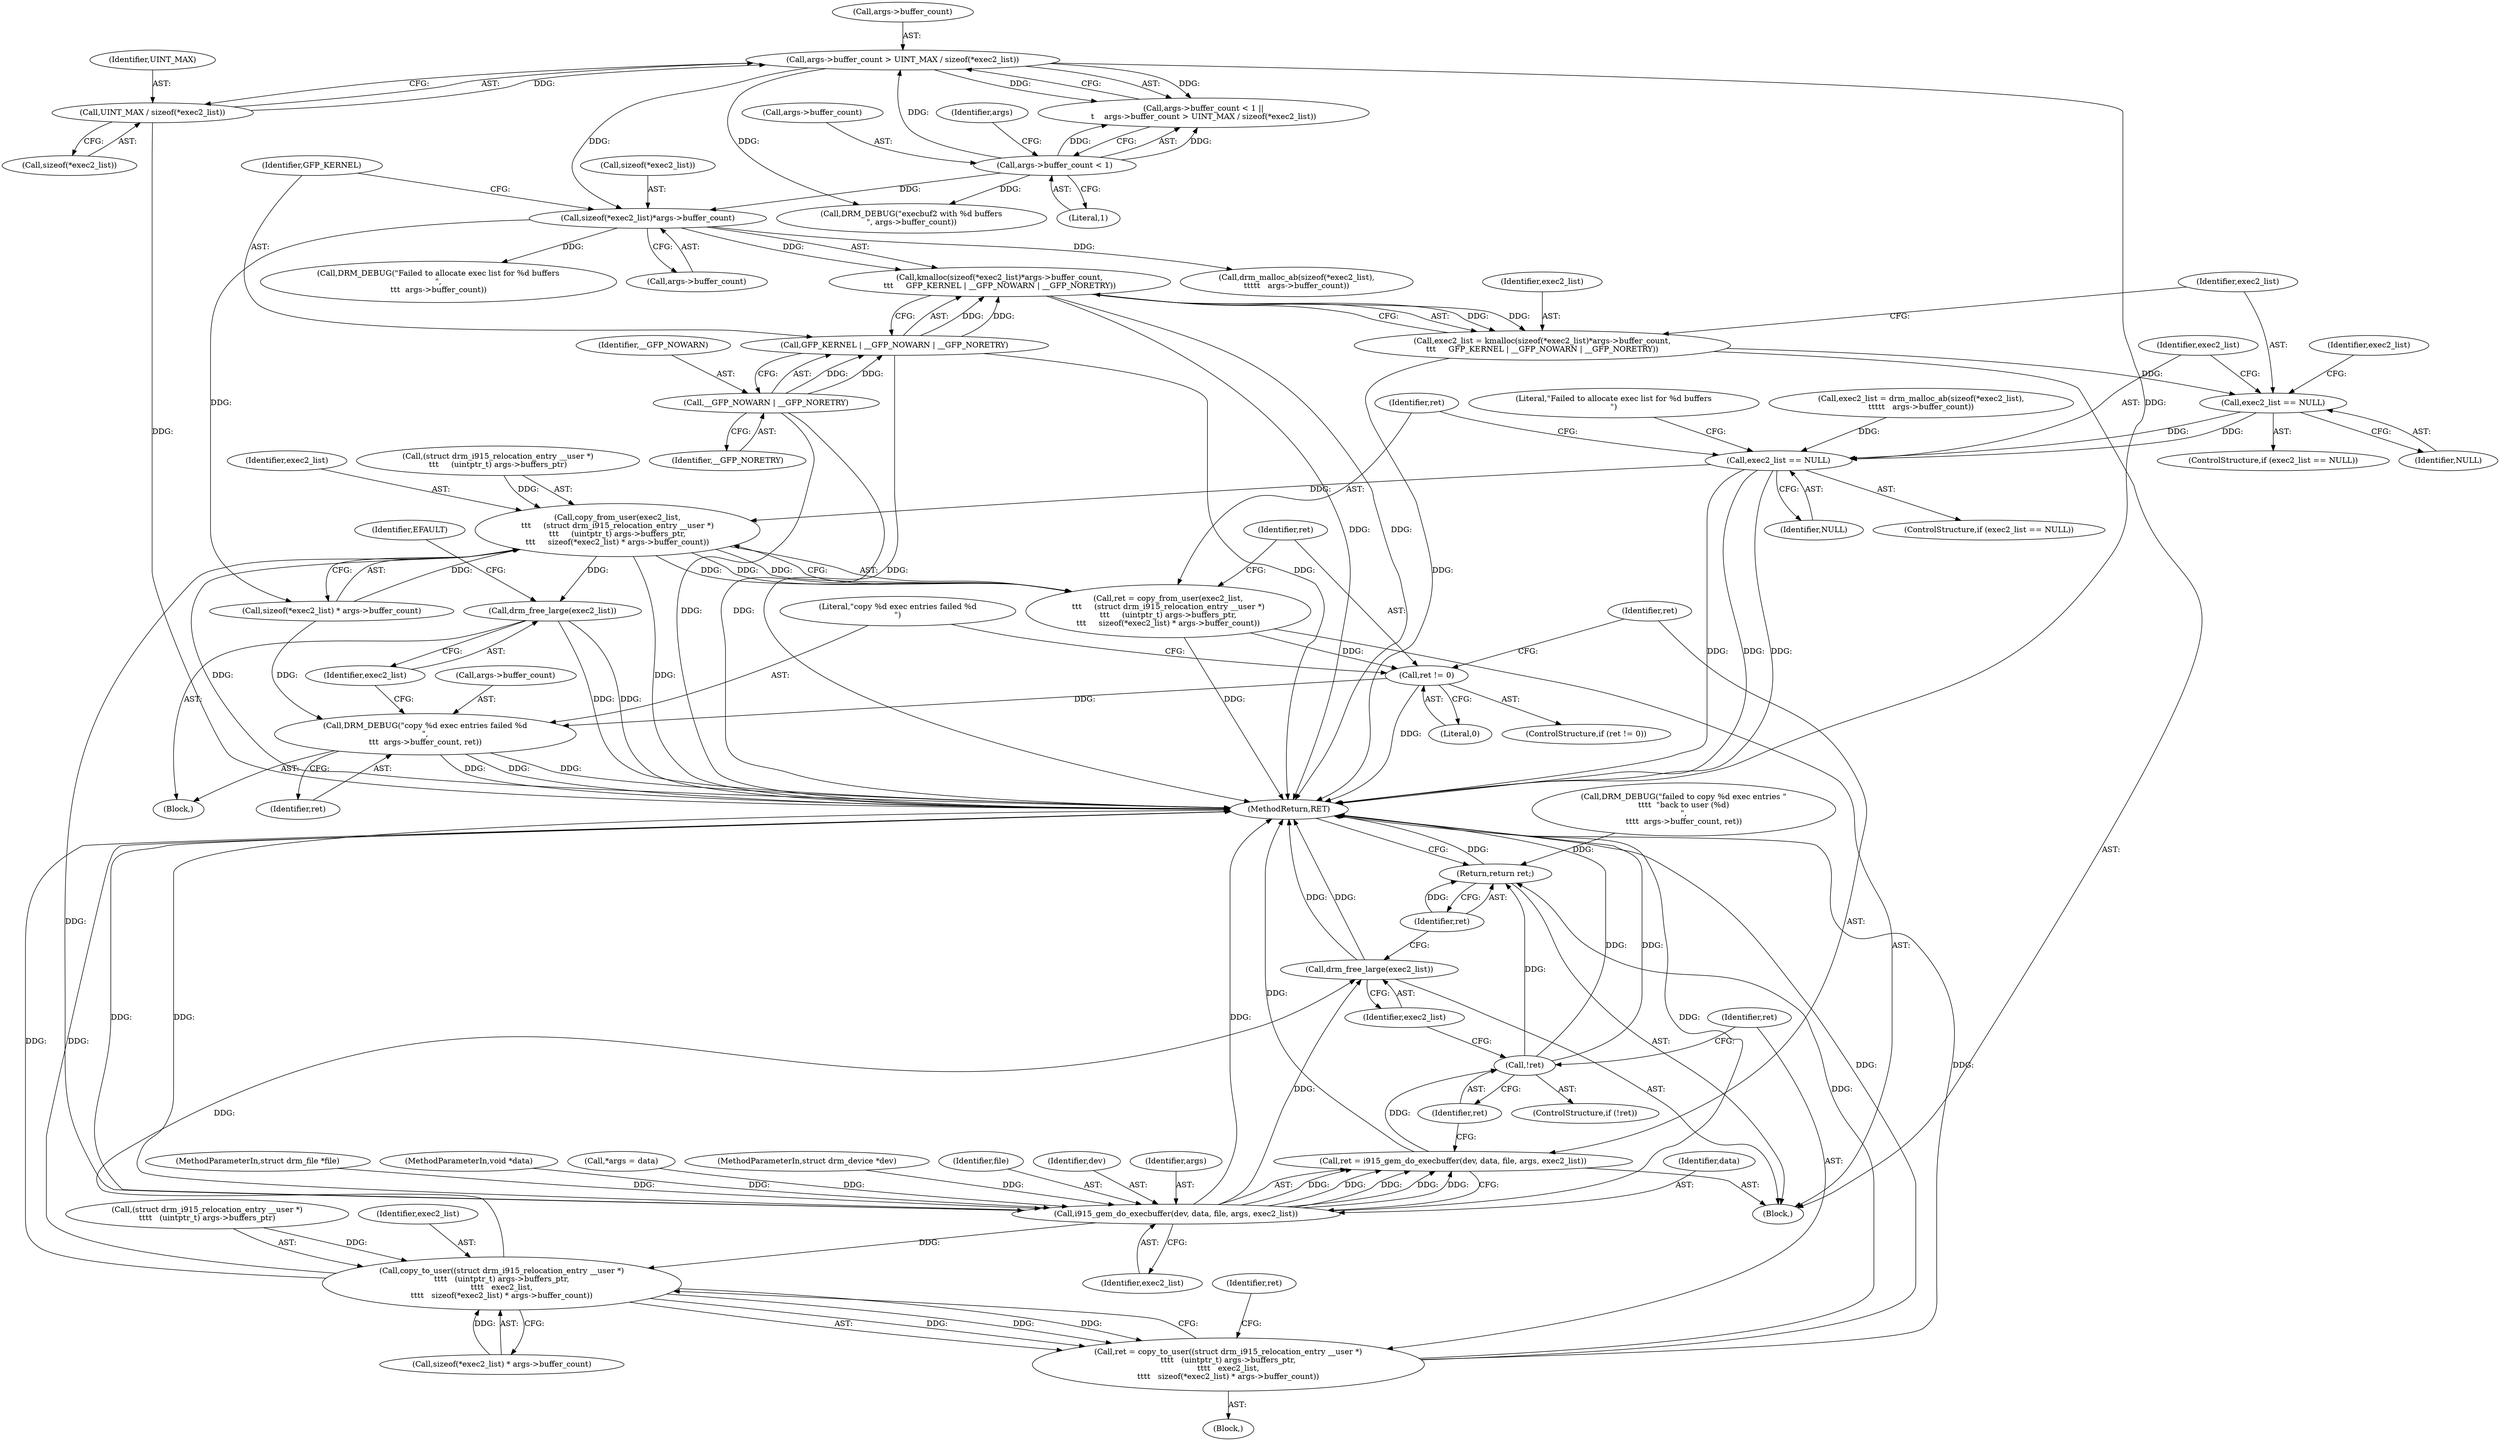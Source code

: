 digraph "0_linux_ed8cd3b2cd61004cab85380c52b1817aca1ca49b@API" {
"1000142" [label="(Call,kmalloc(sizeof(*exec2_list)*args->buffer_count,\n\t\t\t     GFP_KERNEL | __GFP_NOWARN | __GFP_NORETRY))"];
"1000143" [label="(Call,sizeof(*exec2_list)*args->buffer_count)"];
"1000122" [label="(Call,args->buffer_count > UINT_MAX / sizeof(*exec2_list))"];
"1000117" [label="(Call,args->buffer_count < 1)"];
"1000126" [label="(Call,UINT_MAX / sizeof(*exec2_list))"];
"1000150" [label="(Call,GFP_KERNEL | __GFP_NOWARN | __GFP_NORETRY)"];
"1000152" [label="(Call,__GFP_NOWARN | __GFP_NORETRY)"];
"1000140" [label="(Call,exec2_list = kmalloc(sizeof(*exec2_list)*args->buffer_count,\n\t\t\t     GFP_KERNEL | __GFP_NOWARN | __GFP_NORETRY))"];
"1000156" [label="(Call,exec2_list == NULL)"];
"1000169" [label="(Call,exec2_list == NULL)"];
"1000183" [label="(Call,copy_from_user(exec2_list,\n\t\t\t     (struct drm_i915_relocation_entry __user *)\n\t\t\t     (uintptr_t) args->buffers_ptr,\n\t\t\t     sizeof(*exec2_list) * args->buffer_count))"];
"1000181" [label="(Call,ret = copy_from_user(exec2_list,\n\t\t\t     (struct drm_i915_relocation_entry __user *)\n\t\t\t     (uintptr_t) args->buffers_ptr,\n\t\t\t     sizeof(*exec2_list) * args->buffer_count))"];
"1000200" [label="(Call,ret != 0)"];
"1000204" [label="(Call,DRM_DEBUG(\"copy %d exec entries failed %d\n\",\n\t\t\t  args->buffer_count, ret))"];
"1000210" [label="(Call,drm_free_large(exec2_list))"];
"1000217" [label="(Call,i915_gem_do_execbuffer(dev, data, file, args, exec2_list))"];
"1000215" [label="(Call,ret = i915_gem_do_execbuffer(dev, data, file, args, exec2_list))"];
"1000224" [label="(Call,!ret)"];
"1000260" [label="(Return,return ret;)"];
"1000229" [label="(Call,copy_to_user((struct drm_i915_relocation_entry __user *)\n\t\t\t\t   (uintptr_t) args->buffers_ptr,\n\t\t\t\t   exec2_list,\n\t\t\t\t   sizeof(*exec2_list) * args->buffer_count))"];
"1000227" [label="(Call,ret = copy_to_user((struct drm_i915_relocation_entry __user *)\n\t\t\t\t   (uintptr_t) args->buffers_ptr,\n\t\t\t\t   exec2_list,\n\t\t\t\t   sizeof(*exec2_list) * args->buffer_count))"];
"1000258" [label="(Call,drm_free_large(exec2_list))"];
"1000185" [label="(Call,(struct drm_i915_relocation_entry __user *)\n\t\t\t     (uintptr_t) args->buffers_ptr)"];
"1000160" [label="(Identifier,exec2_list)"];
"1000217" [label="(Call,i915_gem_do_execbuffer(dev, data, file, args, exec2_list))"];
"1000226" [label="(Block,)"];
"1000246" [label="(Identifier,ret)"];
"1000157" [label="(Identifier,exec2_list)"];
"1000219" [label="(Identifier,data)"];
"1000224" [label="(Call,!ret)"];
"1000104" [label="(MethodParameterIn,struct drm_file *file)"];
"1000150" [label="(Call,GFP_KERNEL | __GFP_NOWARN | __GFP_NORETRY)"];
"1000103" [label="(MethodParameterIn,void *data)"];
"1000128" [label="(Call,sizeof(*exec2_list))"];
"1000116" [label="(Call,args->buffer_count < 1 ||\n\t    args->buffer_count > UINT_MAX / sizeof(*exec2_list))"];
"1000156" [label="(Call,exec2_list == NULL)"];
"1000158" [label="(Identifier,NULL)"];
"1000202" [label="(Literal,0)"];
"1000261" [label="(Identifier,ret)"];
"1000225" [label="(Identifier,ret)"];
"1000161" [label="(Call,drm_malloc_ab(sizeof(*exec2_list),\n\t\t\t\t\t   args->buffer_count))"];
"1000215" [label="(Call,ret = i915_gem_do_execbuffer(dev, data, file, args, exec2_list))"];
"1000142" [label="(Call,kmalloc(sizeof(*exec2_list)*args->buffer_count,\n\t\t\t     GFP_KERNEL | __GFP_NOWARN | __GFP_NORETRY))"];
"1000201" [label="(Identifier,ret)"];
"1000127" [label="(Identifier,UINT_MAX)"];
"1000132" [label="(Call,DRM_DEBUG(\"execbuf2 with %d buffers\n\", args->buffer_count))"];
"1000155" [label="(ControlStructure,if (exec2_list == NULL))"];
"1000122" [label="(Call,args->buffer_count > UINT_MAX / sizeof(*exec2_list))"];
"1000199" [label="(ControlStructure,if (ret != 0))"];
"1000169" [label="(Call,exec2_list == NULL)"];
"1000204" [label="(Call,DRM_DEBUG(\"copy %d exec entries failed %d\n\",\n\t\t\t  args->buffer_count, ret))"];
"1000214" [label="(Identifier,EFAULT)"];
"1000203" [label="(Block,)"];
"1000216" [label="(Identifier,ret)"];
"1000209" [label="(Identifier,ret)"];
"1000192" [label="(Call,sizeof(*exec2_list) * args->buffer_count)"];
"1000211" [label="(Identifier,exec2_list)"];
"1000170" [label="(Identifier,exec2_list)"];
"1000107" [label="(Call,*args = data)"];
"1000229" [label="(Call,copy_to_user((struct drm_i915_relocation_entry __user *)\n\t\t\t\t   (uintptr_t) args->buffers_ptr,\n\t\t\t\t   exec2_list,\n\t\t\t\t   sizeof(*exec2_list) * args->buffer_count))"];
"1000168" [label="(ControlStructure,if (exec2_list == NULL))"];
"1000143" [label="(Call,sizeof(*exec2_list)*args->buffer_count)"];
"1000140" [label="(Call,exec2_list = kmalloc(sizeof(*exec2_list)*args->buffer_count,\n\t\t\t     GFP_KERNEL | __GFP_NOWARN | __GFP_NORETRY))"];
"1000181" [label="(Call,ret = copy_from_user(exec2_list,\n\t\t\t     (struct drm_i915_relocation_entry __user *)\n\t\t\t     (uintptr_t) args->buffers_ptr,\n\t\t\t     sizeof(*exec2_list) * args->buffer_count))"];
"1000154" [label="(Identifier,__GFP_NORETRY)"];
"1000200" [label="(Call,ret != 0)"];
"1000205" [label="(Literal,\"copy %d exec entries failed %d\n\")"];
"1000262" [label="(MethodReturn,RET)"];
"1000159" [label="(Call,exec2_list = drm_malloc_ab(sizeof(*exec2_list),\n\t\t\t\t\t   args->buffer_count))"];
"1000206" [label="(Call,args->buffer_count)"];
"1000174" [label="(Literal,\"Failed to allocate exec list for %d buffers\n\")"];
"1000210" [label="(Call,drm_free_large(exec2_list))"];
"1000230" [label="(Call,(struct drm_i915_relocation_entry __user *)\n\t\t\t\t   (uintptr_t) args->buffers_ptr)"];
"1000121" [label="(Literal,1)"];
"1000258" [label="(Call,drm_free_large(exec2_list))"];
"1000102" [label="(MethodParameterIn,struct drm_device *dev)"];
"1000260" [label="(Return,return ret;)"];
"1000184" [label="(Identifier,exec2_list)"];
"1000182" [label="(Identifier,ret)"];
"1000222" [label="(Identifier,exec2_list)"];
"1000141" [label="(Identifier,exec2_list)"];
"1000173" [label="(Call,DRM_DEBUG(\"Failed to allocate exec list for %d buffers\n\",\n\t\t\t  args->buffer_count))"];
"1000220" [label="(Identifier,file)"];
"1000238" [label="(Call,sizeof(*exec2_list) * args->buffer_count)"];
"1000153" [label="(Identifier,__GFP_NOWARN)"];
"1000147" [label="(Call,args->buffer_count)"];
"1000151" [label="(Identifier,GFP_KERNEL)"];
"1000126" [label="(Call,UINT_MAX / sizeof(*exec2_list))"];
"1000218" [label="(Identifier,dev)"];
"1000183" [label="(Call,copy_from_user(exec2_list,\n\t\t\t     (struct drm_i915_relocation_entry __user *)\n\t\t\t     (uintptr_t) args->buffers_ptr,\n\t\t\t     sizeof(*exec2_list) * args->buffer_count))"];
"1000223" [label="(ControlStructure,if (!ret))"];
"1000105" [label="(Block,)"];
"1000259" [label="(Identifier,exec2_list)"];
"1000227" [label="(Call,ret = copy_to_user((struct drm_i915_relocation_entry __user *)\n\t\t\t\t   (uintptr_t) args->buffers_ptr,\n\t\t\t\t   exec2_list,\n\t\t\t\t   sizeof(*exec2_list) * args->buffer_count))"];
"1000152" [label="(Call,__GFP_NOWARN | __GFP_NORETRY)"];
"1000221" [label="(Identifier,args)"];
"1000252" [label="(Call,DRM_DEBUG(\"failed to copy %d exec entries \"\n\t\t\t\t  \"back to user (%d)\n\",\n\t\t\t\t  args->buffer_count, ret))"];
"1000228" [label="(Identifier,ret)"];
"1000118" [label="(Call,args->buffer_count)"];
"1000144" [label="(Call,sizeof(*exec2_list))"];
"1000237" [label="(Identifier,exec2_list)"];
"1000171" [label="(Identifier,NULL)"];
"1000123" [label="(Call,args->buffer_count)"];
"1000124" [label="(Identifier,args)"];
"1000117" [label="(Call,args->buffer_count < 1)"];
"1000142" -> "1000140"  [label="AST: "];
"1000142" -> "1000150"  [label="CFG: "];
"1000143" -> "1000142"  [label="AST: "];
"1000150" -> "1000142"  [label="AST: "];
"1000140" -> "1000142"  [label="CFG: "];
"1000142" -> "1000262"  [label="DDG: "];
"1000142" -> "1000262"  [label="DDG: "];
"1000142" -> "1000140"  [label="DDG: "];
"1000142" -> "1000140"  [label="DDG: "];
"1000143" -> "1000142"  [label="DDG: "];
"1000150" -> "1000142"  [label="DDG: "];
"1000150" -> "1000142"  [label="DDG: "];
"1000143" -> "1000147"  [label="CFG: "];
"1000144" -> "1000143"  [label="AST: "];
"1000147" -> "1000143"  [label="AST: "];
"1000151" -> "1000143"  [label="CFG: "];
"1000122" -> "1000143"  [label="DDG: "];
"1000117" -> "1000143"  [label="DDG: "];
"1000143" -> "1000161"  [label="DDG: "];
"1000143" -> "1000173"  [label="DDG: "];
"1000143" -> "1000192"  [label="DDG: "];
"1000122" -> "1000116"  [label="AST: "];
"1000122" -> "1000126"  [label="CFG: "];
"1000123" -> "1000122"  [label="AST: "];
"1000126" -> "1000122"  [label="AST: "];
"1000116" -> "1000122"  [label="CFG: "];
"1000122" -> "1000262"  [label="DDG: "];
"1000122" -> "1000116"  [label="DDG: "];
"1000122" -> "1000116"  [label="DDG: "];
"1000117" -> "1000122"  [label="DDG: "];
"1000126" -> "1000122"  [label="DDG: "];
"1000122" -> "1000132"  [label="DDG: "];
"1000117" -> "1000116"  [label="AST: "];
"1000117" -> "1000121"  [label="CFG: "];
"1000118" -> "1000117"  [label="AST: "];
"1000121" -> "1000117"  [label="AST: "];
"1000124" -> "1000117"  [label="CFG: "];
"1000116" -> "1000117"  [label="CFG: "];
"1000117" -> "1000116"  [label="DDG: "];
"1000117" -> "1000116"  [label="DDG: "];
"1000117" -> "1000132"  [label="DDG: "];
"1000126" -> "1000128"  [label="CFG: "];
"1000127" -> "1000126"  [label="AST: "];
"1000128" -> "1000126"  [label="AST: "];
"1000126" -> "1000262"  [label="DDG: "];
"1000150" -> "1000152"  [label="CFG: "];
"1000151" -> "1000150"  [label="AST: "];
"1000152" -> "1000150"  [label="AST: "];
"1000150" -> "1000262"  [label="DDG: "];
"1000150" -> "1000262"  [label="DDG: "];
"1000152" -> "1000150"  [label="DDG: "];
"1000152" -> "1000150"  [label="DDG: "];
"1000152" -> "1000154"  [label="CFG: "];
"1000153" -> "1000152"  [label="AST: "];
"1000154" -> "1000152"  [label="AST: "];
"1000152" -> "1000262"  [label="DDG: "];
"1000152" -> "1000262"  [label="DDG: "];
"1000140" -> "1000105"  [label="AST: "];
"1000141" -> "1000140"  [label="AST: "];
"1000157" -> "1000140"  [label="CFG: "];
"1000140" -> "1000262"  [label="DDG: "];
"1000140" -> "1000156"  [label="DDG: "];
"1000156" -> "1000155"  [label="AST: "];
"1000156" -> "1000158"  [label="CFG: "];
"1000157" -> "1000156"  [label="AST: "];
"1000158" -> "1000156"  [label="AST: "];
"1000160" -> "1000156"  [label="CFG: "];
"1000170" -> "1000156"  [label="CFG: "];
"1000156" -> "1000169"  [label="DDG: "];
"1000156" -> "1000169"  [label="DDG: "];
"1000169" -> "1000168"  [label="AST: "];
"1000169" -> "1000171"  [label="CFG: "];
"1000170" -> "1000169"  [label="AST: "];
"1000171" -> "1000169"  [label="AST: "];
"1000174" -> "1000169"  [label="CFG: "];
"1000182" -> "1000169"  [label="CFG: "];
"1000169" -> "1000262"  [label="DDG: "];
"1000169" -> "1000262"  [label="DDG: "];
"1000169" -> "1000262"  [label="DDG: "];
"1000159" -> "1000169"  [label="DDG: "];
"1000169" -> "1000183"  [label="DDG: "];
"1000183" -> "1000181"  [label="AST: "];
"1000183" -> "1000192"  [label="CFG: "];
"1000184" -> "1000183"  [label="AST: "];
"1000185" -> "1000183"  [label="AST: "];
"1000192" -> "1000183"  [label="AST: "];
"1000181" -> "1000183"  [label="CFG: "];
"1000183" -> "1000262"  [label="DDG: "];
"1000183" -> "1000262"  [label="DDG: "];
"1000183" -> "1000181"  [label="DDG: "];
"1000183" -> "1000181"  [label="DDG: "];
"1000183" -> "1000181"  [label="DDG: "];
"1000185" -> "1000183"  [label="DDG: "];
"1000192" -> "1000183"  [label="DDG: "];
"1000183" -> "1000210"  [label="DDG: "];
"1000183" -> "1000217"  [label="DDG: "];
"1000181" -> "1000105"  [label="AST: "];
"1000182" -> "1000181"  [label="AST: "];
"1000201" -> "1000181"  [label="CFG: "];
"1000181" -> "1000262"  [label="DDG: "];
"1000181" -> "1000200"  [label="DDG: "];
"1000200" -> "1000199"  [label="AST: "];
"1000200" -> "1000202"  [label="CFG: "];
"1000201" -> "1000200"  [label="AST: "];
"1000202" -> "1000200"  [label="AST: "];
"1000205" -> "1000200"  [label="CFG: "];
"1000216" -> "1000200"  [label="CFG: "];
"1000200" -> "1000262"  [label="DDG: "];
"1000200" -> "1000204"  [label="DDG: "];
"1000204" -> "1000203"  [label="AST: "];
"1000204" -> "1000209"  [label="CFG: "];
"1000205" -> "1000204"  [label="AST: "];
"1000206" -> "1000204"  [label="AST: "];
"1000209" -> "1000204"  [label="AST: "];
"1000211" -> "1000204"  [label="CFG: "];
"1000204" -> "1000262"  [label="DDG: "];
"1000204" -> "1000262"  [label="DDG: "];
"1000204" -> "1000262"  [label="DDG: "];
"1000192" -> "1000204"  [label="DDG: "];
"1000210" -> "1000203"  [label="AST: "];
"1000210" -> "1000211"  [label="CFG: "];
"1000211" -> "1000210"  [label="AST: "];
"1000214" -> "1000210"  [label="CFG: "];
"1000210" -> "1000262"  [label="DDG: "];
"1000210" -> "1000262"  [label="DDG: "];
"1000217" -> "1000215"  [label="AST: "];
"1000217" -> "1000222"  [label="CFG: "];
"1000218" -> "1000217"  [label="AST: "];
"1000219" -> "1000217"  [label="AST: "];
"1000220" -> "1000217"  [label="AST: "];
"1000221" -> "1000217"  [label="AST: "];
"1000222" -> "1000217"  [label="AST: "];
"1000215" -> "1000217"  [label="CFG: "];
"1000217" -> "1000262"  [label="DDG: "];
"1000217" -> "1000262"  [label="DDG: "];
"1000217" -> "1000262"  [label="DDG: "];
"1000217" -> "1000262"  [label="DDG: "];
"1000217" -> "1000215"  [label="DDG: "];
"1000217" -> "1000215"  [label="DDG: "];
"1000217" -> "1000215"  [label="DDG: "];
"1000217" -> "1000215"  [label="DDG: "];
"1000217" -> "1000215"  [label="DDG: "];
"1000102" -> "1000217"  [label="DDG: "];
"1000103" -> "1000217"  [label="DDG: "];
"1000104" -> "1000217"  [label="DDG: "];
"1000107" -> "1000217"  [label="DDG: "];
"1000217" -> "1000229"  [label="DDG: "];
"1000217" -> "1000258"  [label="DDG: "];
"1000215" -> "1000105"  [label="AST: "];
"1000216" -> "1000215"  [label="AST: "];
"1000225" -> "1000215"  [label="CFG: "];
"1000215" -> "1000262"  [label="DDG: "];
"1000215" -> "1000224"  [label="DDG: "];
"1000224" -> "1000223"  [label="AST: "];
"1000224" -> "1000225"  [label="CFG: "];
"1000225" -> "1000224"  [label="AST: "];
"1000228" -> "1000224"  [label="CFG: "];
"1000259" -> "1000224"  [label="CFG: "];
"1000224" -> "1000262"  [label="DDG: "];
"1000224" -> "1000262"  [label="DDG: "];
"1000224" -> "1000260"  [label="DDG: "];
"1000260" -> "1000105"  [label="AST: "];
"1000260" -> "1000261"  [label="CFG: "];
"1000261" -> "1000260"  [label="AST: "];
"1000262" -> "1000260"  [label="CFG: "];
"1000260" -> "1000262"  [label="DDG: "];
"1000261" -> "1000260"  [label="DDG: "];
"1000227" -> "1000260"  [label="DDG: "];
"1000252" -> "1000260"  [label="DDG: "];
"1000229" -> "1000227"  [label="AST: "];
"1000229" -> "1000238"  [label="CFG: "];
"1000230" -> "1000229"  [label="AST: "];
"1000237" -> "1000229"  [label="AST: "];
"1000238" -> "1000229"  [label="AST: "];
"1000227" -> "1000229"  [label="CFG: "];
"1000229" -> "1000262"  [label="DDG: "];
"1000229" -> "1000262"  [label="DDG: "];
"1000229" -> "1000227"  [label="DDG: "];
"1000229" -> "1000227"  [label="DDG: "];
"1000229" -> "1000227"  [label="DDG: "];
"1000230" -> "1000229"  [label="DDG: "];
"1000238" -> "1000229"  [label="DDG: "];
"1000229" -> "1000258"  [label="DDG: "];
"1000227" -> "1000226"  [label="AST: "];
"1000228" -> "1000227"  [label="AST: "];
"1000246" -> "1000227"  [label="CFG: "];
"1000227" -> "1000262"  [label="DDG: "];
"1000227" -> "1000262"  [label="DDG: "];
"1000258" -> "1000105"  [label="AST: "];
"1000258" -> "1000259"  [label="CFG: "];
"1000259" -> "1000258"  [label="AST: "];
"1000261" -> "1000258"  [label="CFG: "];
"1000258" -> "1000262"  [label="DDG: "];
"1000258" -> "1000262"  [label="DDG: "];
}
